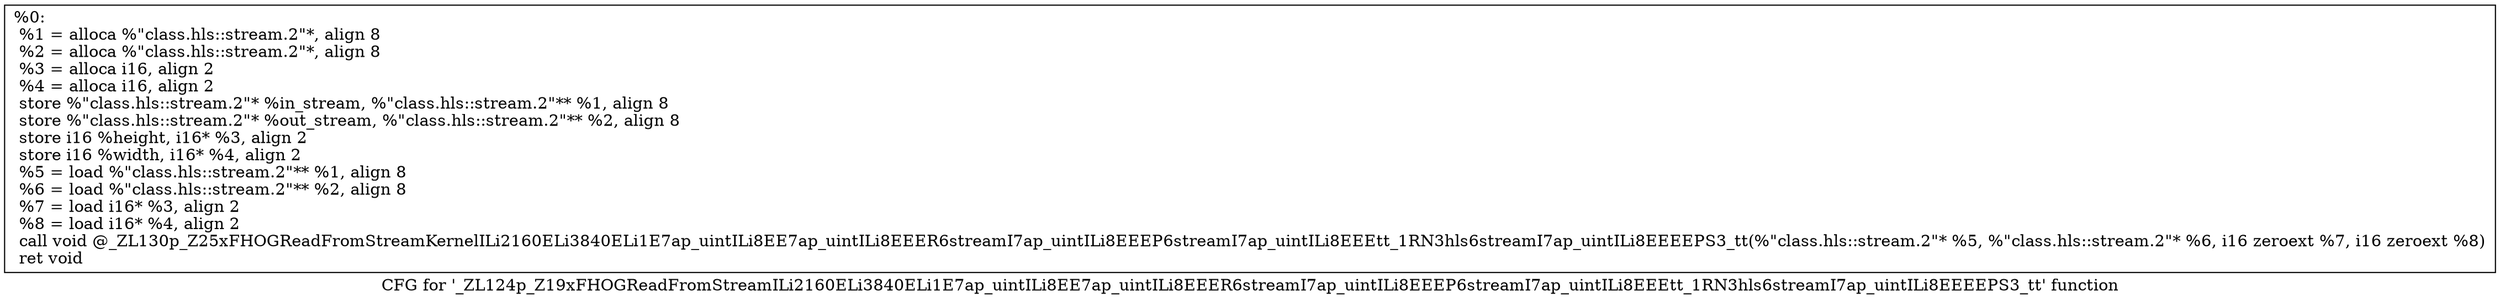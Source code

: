 digraph "CFG for '_ZL124p_Z19xFHOGReadFromStreamILi2160ELi3840ELi1E7ap_uintILi8EE7ap_uintILi8EEER6streamI7ap_uintILi8EEEP6streamI7ap_uintILi8EEEtt_1RN3hls6streamI7ap_uintILi8EEEEPS3_tt' function" {
	label="CFG for '_ZL124p_Z19xFHOGReadFromStreamILi2160ELi3840ELi1E7ap_uintILi8EE7ap_uintILi8EEER6streamI7ap_uintILi8EEEP6streamI7ap_uintILi8EEEtt_1RN3hls6streamI7ap_uintILi8EEEEPS3_tt' function";

	Node0x33126a0 [shape=record,label="{%0:\l  %1 = alloca %\"class.hls::stream.2\"*, align 8\l  %2 = alloca %\"class.hls::stream.2\"*, align 8\l  %3 = alloca i16, align 2\l  %4 = alloca i16, align 2\l  store %\"class.hls::stream.2\"* %in_stream, %\"class.hls::stream.2\"** %1, align 8\l  store %\"class.hls::stream.2\"* %out_stream, %\"class.hls::stream.2\"** %2, align 8\l  store i16 %height, i16* %3, align 2\l  store i16 %width, i16* %4, align 2\l  %5 = load %\"class.hls::stream.2\"** %1, align 8\l  %6 = load %\"class.hls::stream.2\"** %2, align 8\l  %7 = load i16* %3, align 2\l  %8 = load i16* %4, align 2\l  call void @_ZL130p_Z25xFHOGReadFromStreamKernelILi2160ELi3840ELi1E7ap_uintILi8EE7ap_uintILi8EEER6streamI7ap_uintILi8EEEP6streamI7ap_uintILi8EEEtt_1RN3hls6streamI7ap_uintILi8EEEEPS3_tt(%\"class.hls::stream.2\"* %5, %\"class.hls::stream.2\"* %6, i16 zeroext %7, i16 zeroext %8)\l  ret void\l}"];
}
